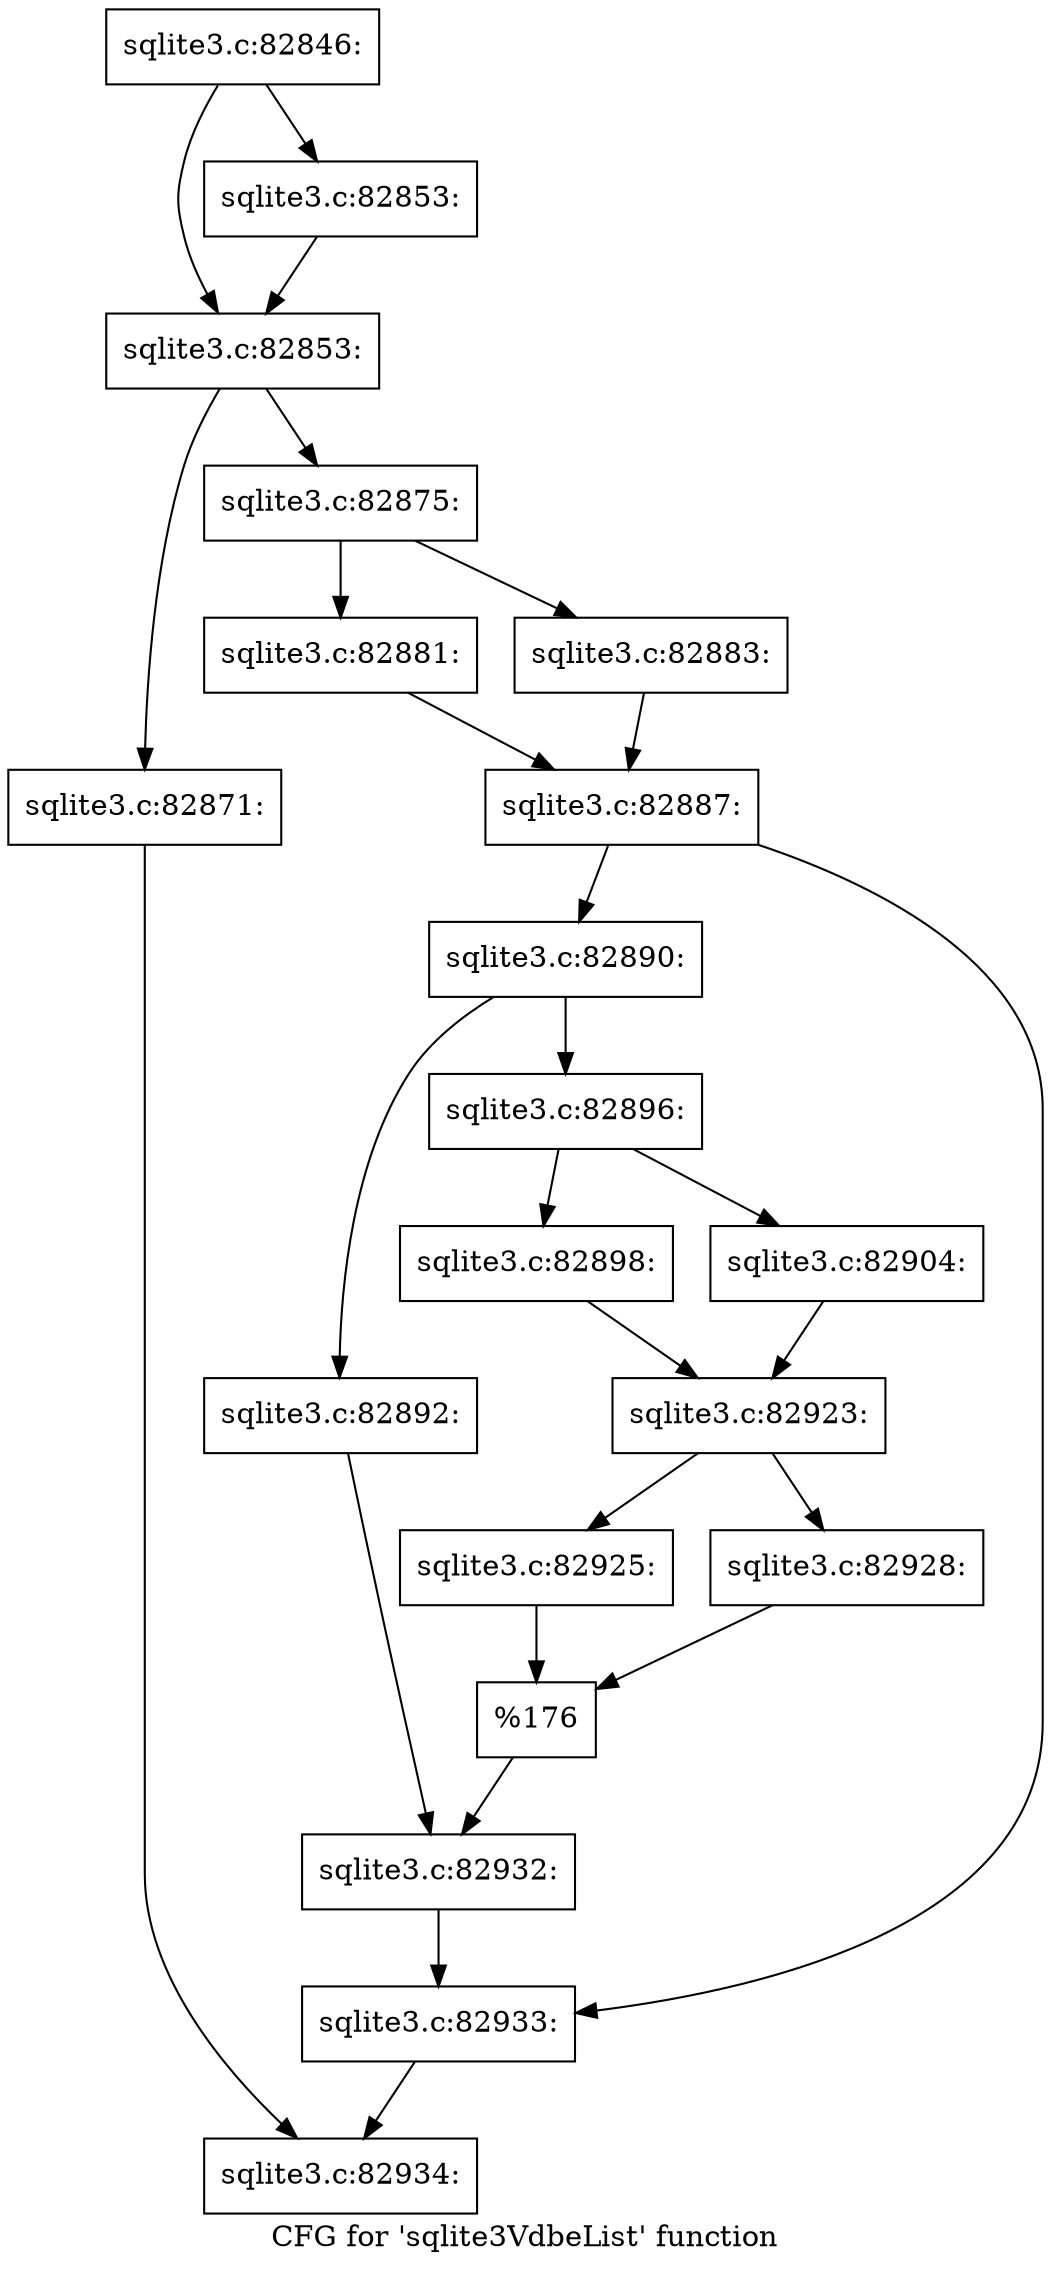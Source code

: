 digraph "CFG for 'sqlite3VdbeList' function" {
	label="CFG for 'sqlite3VdbeList' function";

	Node0x55c0f7b8ca90 [shape=record,label="{sqlite3.c:82846:}"];
	Node0x55c0f7b8ca90 -> Node0x55c0f7b9c6c0;
	Node0x55c0f7b8ca90 -> Node0x55c0f7b9c710;
	Node0x55c0f7b9c710 [shape=record,label="{sqlite3.c:82853:}"];
	Node0x55c0f7b9c710 -> Node0x55c0f7b9c6c0;
	Node0x55c0f7b9c6c0 [shape=record,label="{sqlite3.c:82853:}"];
	Node0x55c0f7b9c6c0 -> Node0x55c0f7b9de40;
	Node0x55c0f7b9c6c0 -> Node0x55c0f7b9de90;
	Node0x55c0f7b9de40 [shape=record,label="{sqlite3.c:82871:}"];
	Node0x55c0f7b9de40 -> Node0x55c0f7b8cc10;
	Node0x55c0f7b9de90 [shape=record,label="{sqlite3.c:82875:}"];
	Node0x55c0f7b9de90 -> Node0x55c0f7b9e6f0;
	Node0x55c0f7b9de90 -> Node0x55c0f7b9e790;
	Node0x55c0f7b9e6f0 [shape=record,label="{sqlite3.c:82881:}"];
	Node0x55c0f7b9e6f0 -> Node0x55c0f7b9e740;
	Node0x55c0f7b9e790 [shape=record,label="{sqlite3.c:82883:}"];
	Node0x55c0f7b9e790 -> Node0x55c0f7b9e740;
	Node0x55c0f7b9e740 [shape=record,label="{sqlite3.c:82887:}"];
	Node0x55c0f7b9e740 -> Node0x55c0f5bc73b0;
	Node0x55c0f7b9e740 -> Node0x55c0f7b9f8a0;
	Node0x55c0f5bc73b0 [shape=record,label="{sqlite3.c:82890:}"];
	Node0x55c0f5bc73b0 -> Node0x55c0f7ba05e0;
	Node0x55c0f5bc73b0 -> Node0x55c0f7ba0680;
	Node0x55c0f7ba05e0 [shape=record,label="{sqlite3.c:82892:}"];
	Node0x55c0f7ba05e0 -> Node0x55c0f7ba0630;
	Node0x55c0f7ba0680 [shape=record,label="{sqlite3.c:82896:}"];
	Node0x55c0f7ba0680 -> Node0x55c0f5ba6430;
	Node0x55c0f7ba0680 -> Node0x55c0f7ba2180;
	Node0x55c0f5ba6430 [shape=record,label="{sqlite3.c:82898:}"];
	Node0x55c0f5ba6430 -> Node0x55c0f7ba1ed0;
	Node0x55c0f7ba2180 [shape=record,label="{sqlite3.c:82904:}"];
	Node0x55c0f7ba2180 -> Node0x55c0f7ba1ed0;
	Node0x55c0f7ba1ed0 [shape=record,label="{sqlite3.c:82923:}"];
	Node0x55c0f7ba1ed0 -> Node0x55c0f5ba5eb0;
	Node0x55c0f7ba1ed0 -> Node0x55c0f7ba6d20;
	Node0x55c0f5ba5eb0 [shape=record,label="{sqlite3.c:82925:}"];
	Node0x55c0f5ba5eb0 -> Node0x55c0f7ba60a0;
	Node0x55c0f7ba6d20 [shape=record,label="{sqlite3.c:82928:}"];
	Node0x55c0f7ba6d20 -> Node0x55c0f7ba60a0;
	Node0x55c0f7ba60a0 [shape=record,label="{%176}"];
	Node0x55c0f7ba60a0 -> Node0x55c0f7ba0630;
	Node0x55c0f7ba0630 [shape=record,label="{sqlite3.c:82932:}"];
	Node0x55c0f7ba0630 -> Node0x55c0f7b9f8a0;
	Node0x55c0f7b9f8a0 [shape=record,label="{sqlite3.c:82933:}"];
	Node0x55c0f7b9f8a0 -> Node0x55c0f7b8cc10;
	Node0x55c0f7b8cc10 [shape=record,label="{sqlite3.c:82934:}"];
}
